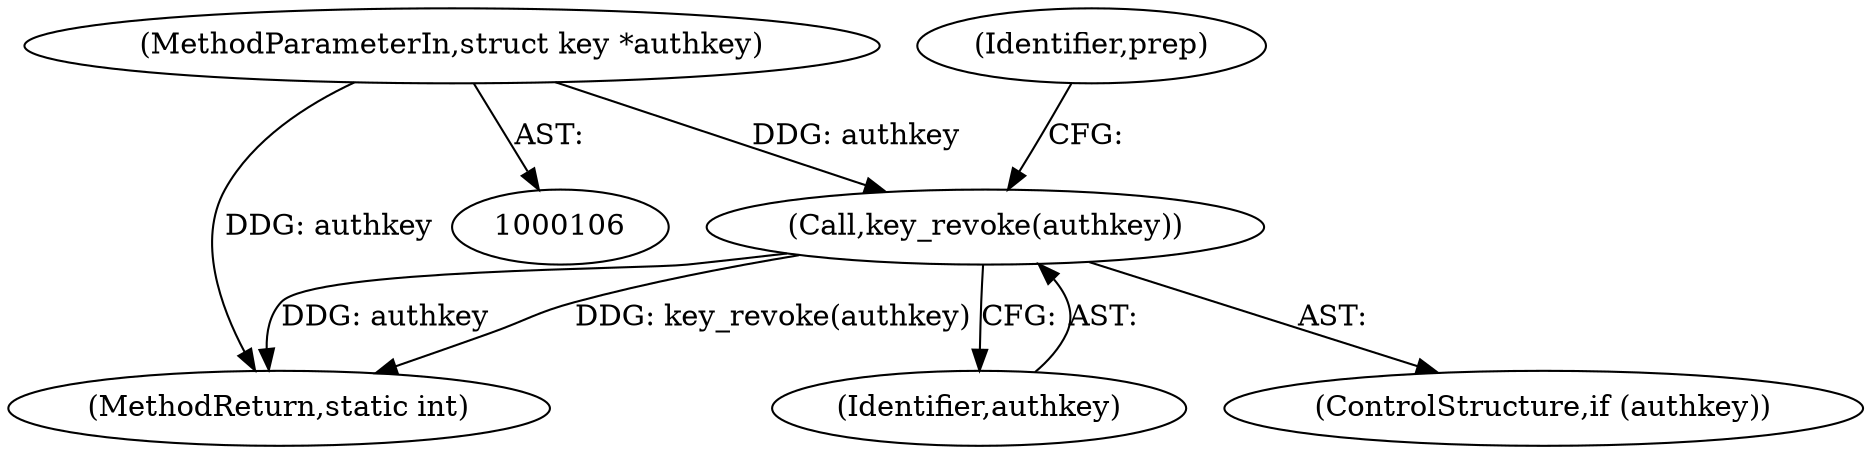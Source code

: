 digraph "0_linux_363b02dab09b3226f3bd1420dad9c72b79a42a76_4@pointer" {
"1000110" [label="(MethodParameterIn,struct key *authkey)"];
"1000187" [label="(Call,key_revoke(authkey))"];
"1000185" [label="(ControlStructure,if (authkey))"];
"1000187" [label="(Call,key_revoke(authkey))"];
"1000110" [label="(MethodParameterIn,struct key *authkey)"];
"1000192" [label="(Identifier,prep)"];
"1000222" [label="(MethodReturn,static int)"];
"1000188" [label="(Identifier,authkey)"];
"1000110" -> "1000106"  [label="AST: "];
"1000110" -> "1000222"  [label="DDG: authkey"];
"1000110" -> "1000187"  [label="DDG: authkey"];
"1000187" -> "1000185"  [label="AST: "];
"1000187" -> "1000188"  [label="CFG: "];
"1000188" -> "1000187"  [label="AST: "];
"1000192" -> "1000187"  [label="CFG: "];
"1000187" -> "1000222"  [label="DDG: authkey"];
"1000187" -> "1000222"  [label="DDG: key_revoke(authkey)"];
}
